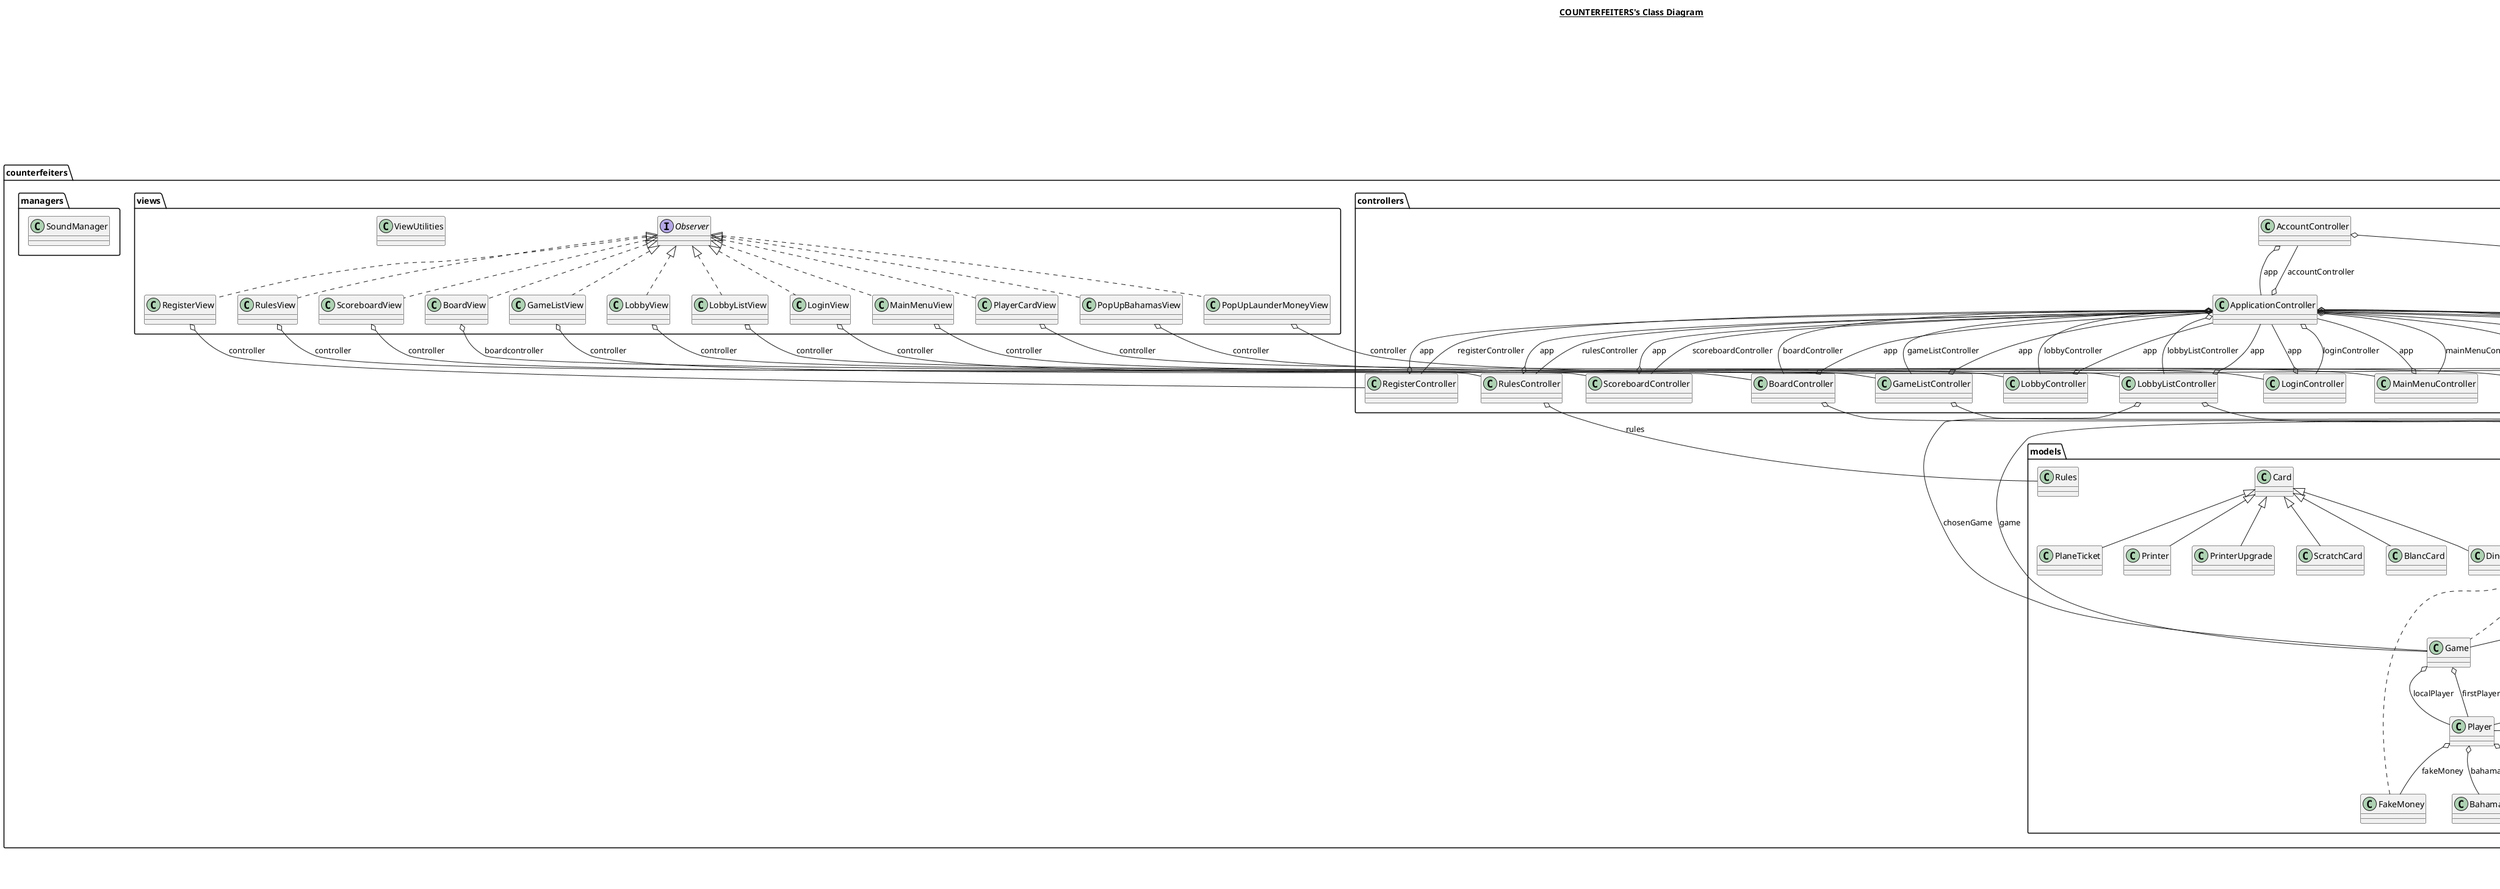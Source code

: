 @startuml

title __COUNTERFEITERS's Class Diagram__\n

  namespace counterfeiters {
    namespace models {
      class counterfeiters.models.Account {
      }
    }
  }
  

  namespace counterfeiters {
    namespace controllers {
      class counterfeiters.controllers.AccountController {
      }
    }
  }
  

  namespace counterfeiters {
    namespace models {
      class counterfeiters.models.ActionField {
      }
    }
  }
  

  namespace counterfeiters {
    namespace main {
      class counterfeiters.main.App {
      }
    }
  }
  

  namespace counterfeiters {
    namespace controllers {
      class counterfeiters.controllers.ApplicationController {
      }
    }
  }
  

  namespace counterfeiters {
    namespace models {
      class counterfeiters.models.BahamasBank {
      }
    }
  }
  

  namespace counterfeiters {
    namespace models {
      class counterfeiters.models.BlackMarket {
      }
    }
  }
  

  namespace counterfeiters {
    namespace models {
      class counterfeiters.models.BlancCard {
      }
    }
  }
  

  namespace counterfeiters {
    namespace models {
      class counterfeiters.models.Board {
      }
    }
  }
  

  namespace counterfeiters {
    namespace controllers {
      class counterfeiters.controllers.BoardController {
      }
    }
  }
  

  namespace counterfeiters {
    namespace views {
      class counterfeiters.views.BoardView {
      }
    }
  }
  

  namespace counterfeiters {
    namespace models {
      class counterfeiters.models.Card {
      }
    }
  }
  

  namespace counterfeiters {
    namespace models {
      class counterfeiters.models.Diner {
      }
    }
  }
  

  namespace counterfeiters {
    namespace events {
      class counterfeiters.events.EventHandler {
      }
    }
  }
  

  namespace counterfeiters {
    namespace events {
      interface counterfeiters.events.EventListener {
      }
    }
  }
  

  namespace counterfeiters {
    namespace models {
      class counterfeiters.models.FakeMoney {
      }
    }
  }
  

  namespace counterfeiters {
    namespace models {
      class counterfeiters.models.FirebaseModel {
      }
    }
  }
  

  namespace counterfeiters {
    namespace firebase {
      class counterfeiters.firebase.FirebaseService {
      }
    }
  }
  

  namespace counterfeiters {
    namespace models {
      class counterfeiters.models.FirstPlayerPawn {
      }
    }
  }
  

  namespace counterfeiters {
    namespace models {
      class counterfeiters.models.Game {
      }
    }
  }
  

  namespace counterfeiters {
    namespace controllers {
      class counterfeiters.controllers.GameController {
      }
    }
  }
  

  namespace counterfeiters {
    namespace controllers {
      class counterfeiters.controllers.GameListController {
      }
    }
  }
  

  namespace counterfeiters {
    namespace views {
      class counterfeiters.views.GameListView {
      }
    }
  }
  

  namespace counterfeiters {
    namespace models {
      class counterfeiters.models.Henchman {
      }
    }
  }
  

  namespace counterfeiters {
    namespace controllers {
      class counterfeiters.controllers.LobbyController {
      }
    }
  }
  

  namespace counterfeiters {
    namespace controllers {
      class counterfeiters.controllers.LobbyListController {
      }
    }
  }
  

  namespace counterfeiters {
    namespace views {
      class counterfeiters.views.LobbyListView {
      }
    }
  }
  

  namespace counterfeiters {
    namespace views {
      class counterfeiters.views.LobbyView {
      }
    }
  }
  

  namespace counterfeiters {
    namespace controllers {
      class counterfeiters.controllers.LoginController {
      }
    }
  }
  

  namespace counterfeiters {
    namespace views {
      class counterfeiters.views.LoginView {
      }
    }
  }
  

  namespace counterfeiters {
    namespace controllers {
      class counterfeiters.controllers.MainMenuController {
      }
    }
  }
  

  namespace counterfeiters {
    namespace views {
      class counterfeiters.views.MainMenuView {
      }
    }
  }
  

  namespace counterfeiters {
    namespace models {
      enum MoneyType {
      }
    }
  }
  

  namespace counterfeiters {
    namespace models {
      interface counterfeiters.models.Observable {
      }
    }
  }
  

  namespace counterfeiters {
    namespace views {
      interface counterfeiters.views.Observer {
      }
    }
  }
  

  namespace counterfeiters {
    namespace models {
      class counterfeiters.models.PlaneTicket {
      }
    }
  }
  

  namespace counterfeiters {
    namespace models {
      class counterfeiters.models.Player {
      }
    }
  }
  

  namespace counterfeiters {
    namespace controllers {
      class counterfeiters.controllers.PlayerCardController {
      }
    }
  }
  

  namespace counterfeiters {
    namespace views {
      class counterfeiters.views.PlayerCardView {
      }
    }
  }
  

  namespace counterfeiters {
    namespace models {
      class counterfeiters.models.PolicePawn {
      }
    }
  }
  

  namespace counterfeiters {
    namespace controllers {
      class counterfeiters.controllers.PopUpBahamasController {
      }
    }
  }
  

  namespace counterfeiters {
    namespace views {
      class counterfeiters.views.PopUpBahamasView {
      }
    }
  }
  

  namespace counterfeiters {
    namespace controllers {
      class counterfeiters.controllers.PopUpLaunderMoneyController {
      }
    }
  }
  

  namespace counterfeiters {
    namespace views {
      class counterfeiters.views.PopUpLaunderMoneyView {
      }
    }
  }
  

  namespace counterfeiters {
    namespace models {
      class counterfeiters.models.Printer {
      }
    }
  }
  

  namespace counterfeiters {
    namespace models {
      class counterfeiters.models.PrinterUpgrade {
      }
    }
  }
  

  namespace counterfeiters {
    namespace models {
      class counterfeiters.models.RealMoney {
      }
    }
  }
  

  namespace counterfeiters {
    namespace controllers {
      class counterfeiters.controllers.RegisterController {
      }
    }
  }
  

  namespace counterfeiters {
    namespace views {
      class counterfeiters.views.RegisterView {
      }
    }
  }
  

  namespace counterfeiters {
    namespace models {
      class counterfeiters.models.Rules {
      }
    }
  }
  

  namespace counterfeiters {
    namespace controllers {
      class counterfeiters.controllers.RulesController {
      }
    }
  }
  

  namespace counterfeiters {
    namespace views {
      class counterfeiters.views.RulesView {
      }
    }
  }
  

  namespace counterfeiters {
    namespace controllers {
      class counterfeiters.controllers.ScoreboardController {
      }
    }
  }
  

  namespace counterfeiters {
    namespace views {
      class counterfeiters.views.ScoreboardView {
      }
    }
  }
  

  namespace counterfeiters {
    namespace models {
      class counterfeiters.models.ScratchCard {
      }
    }
  }
  

  namespace counterfeiters {
    namespace managers {
      class counterfeiters.managers.SoundManager {
      }
    }
  }
  

  namespace counterfeiters {
    namespace views {
      class counterfeiters.views.ViewUtilities {
      }
    }
  }
  

  counterfeiters.models.Account .up.|> counterfeiters.models.Observable
  counterfeiters.controllers.AccountController o-- counterfeiters.controllers.ApplicationController : app
  counterfeiters.controllers.AccountController o-- counterfeiters.models.Account : account
  counterfeiters.main.App -up-|> javafx.application.Application
  counterfeiters.controllers.ApplicationController o-- counterfeiters.controllers.MainMenuController : mainMenuController
  counterfeiters.controllers.ApplicationController o-- counterfeiters.controllers.LoginController : loginController
  counterfeiters.controllers.ApplicationController o-- counterfeiters.controllers.RegisterController : registerController
  counterfeiters.controllers.ApplicationController o-- counterfeiters.controllers.LobbyController : lobbyController
  counterfeiters.controllers.ApplicationController o-- counterfeiters.controllers.LobbyListController : lobbyListController
  counterfeiters.controllers.ApplicationController o-- counterfeiters.controllers.ScoreboardController : scoreboardController
  counterfeiters.controllers.ApplicationController o-- counterfeiters.controllers.BoardController : boardController
  counterfeiters.controllers.ApplicationController o-- counterfeiters.controllers.GameController : gameController
  counterfeiters.controllers.ApplicationController o-- counterfeiters.controllers.RulesController : rulesController
  counterfeiters.controllers.ApplicationController o-- counterfeiters.controllers.AccountController : accountController
  counterfeiters.controllers.ApplicationController o-- counterfeiters.controllers.GameListController : gameListController
  counterfeiters.controllers.ApplicationController o-- counterfeiters.controllers.PopUpLaunderMoneyController : popUpLaunderMoneyController
  counterfeiters.controllers.ApplicationController o-- counterfeiters.controllers.PopUpBahamasController : popUpBahamasController
  counterfeiters.controllers.ApplicationController o-- counterfeiters.controllers.PlayerCardController : playerCardController
  counterfeiters.models.BahamasBank .up.|> counterfeiters.models.Observable
  counterfeiters.models.BlackMarket .up.|> counterfeiters.events.EventListener
  counterfeiters.models.BlancCard -up-|> counterfeiters.models.Card
  counterfeiters.models.Board .up.|> counterfeiters.models.Observable
  counterfeiters.models.Board .up.|> counterfeiters.events.EventListener
  counterfeiters.models.Board o-- counterfeiters.models.BlackMarket : blackmarket
  counterfeiters.models.Board o-- counterfeiters.models.PolicePawn : policePawn
  counterfeiters.models.Board o-- counterfeiters.models.FirstPlayerPawn : firstPlayerPawn
  counterfeiters.models.Board o-- counterfeiters.models.Game : game
  counterfeiters.controllers.BoardController o-- counterfeiters.controllers.ApplicationController : app
  counterfeiters.controllers.BoardController o-- counterfeiters.models.Board : board
  counterfeiters.views.BoardView .up.|> counterfeiters.views.Observer
  counterfeiters.views.BoardView o-- counterfeiters.controllers.BoardController : boardcontroller
  counterfeiters.models.Diner -up-|> counterfeiters.models.Card
  counterfeiters.models.FakeMoney .up.|> counterfeiters.models.Observable
  counterfeiters.models.FirebaseModel .up.|> counterfeiters.models.Observable
  counterfeiters.models.FirebaseModel o-- counterfeiters.firebase.FirebaseService : fb
  counterfeiters.models.FirstPlayerPawn .up.|> counterfeiters.events.EventListener
  counterfeiters.models.FirstPlayerPawn o-- counterfeiters.models.Player : firstPlayer
  counterfeiters.models.FirstPlayerPawn o-- counterfeiters.models.Player : nextFirstPlayer
  counterfeiters.models.Game .up.|> counterfeiters.models.Observable
  counterfeiters.models.Game o-- counterfeiters.models.Player : firstPlayer
  counterfeiters.models.Game o-- counterfeiters.models.Player : localPlayer
  counterfeiters.controllers.GameController o-- counterfeiters.controllers.ApplicationController : app
  counterfeiters.controllers.GameController o-- counterfeiters.models.Game : game
  counterfeiters.controllers.GameListController o-- counterfeiters.controllers.ApplicationController : app
  counterfeiters.controllers.GameListController o-- counterfeiters.models.FirebaseModel : firebaseModel
  counterfeiters.views.GameListView .up.|> counterfeiters.views.Observer
  counterfeiters.views.GameListView o-- counterfeiters.controllers.GameListController : controller
  counterfeiters.controllers.LobbyController o-- counterfeiters.controllers.ApplicationController : app
  counterfeiters.controllers.LobbyListController o-- counterfeiters.controllers.ApplicationController : app
  counterfeiters.controllers.LobbyListController o-- counterfeiters.models.FirebaseModel : firebaseModel
  counterfeiters.controllers.LobbyListController o-- counterfeiters.models.Game : chosenGame
  counterfeiters.views.LobbyListView .up.|> counterfeiters.views.Observer
  counterfeiters.views.LobbyListView o-- counterfeiters.controllers.LobbyListController : controller
  counterfeiters.views.LobbyView .up.|> counterfeiters.views.Observer
  counterfeiters.views.LobbyView o-- counterfeiters.controllers.LobbyController : controller
  counterfeiters.controllers.LoginController o-- counterfeiters.controllers.ApplicationController : app
  counterfeiters.views.LoginView .up.|> counterfeiters.views.Observer
  counterfeiters.views.LoginView o-- counterfeiters.controllers.LoginController : controller
  counterfeiters.controllers.MainMenuController o-- counterfeiters.controllers.ApplicationController : app
  counterfeiters.views.MainMenuView .up.|> counterfeiters.views.Observer
  counterfeiters.views.MainMenuView o-- counterfeiters.controllers.MainMenuController : controller
  counterfeiters.models.PlaneTicket -up-|> counterfeiters.models.Card
  counterfeiters.models.Player o-- counterfeiters.models.FakeMoney : fakeMoney
  counterfeiters.models.Player o-- counterfeiters.models.RealMoney : realMoney
  counterfeiters.models.Player o-- counterfeiters.models.BahamasBank : bahamasBank
  counterfeiters.controllers.PlayerCardController o-- counterfeiters.controllers.ApplicationController : app
  counterfeiters.views.PlayerCardView .up.|> counterfeiters.views.Observer
  counterfeiters.views.PlayerCardView o-- counterfeiters.controllers.PlayerCardController : controller
  counterfeiters.controllers.PopUpBahamasController o-- counterfeiters.controllers.ApplicationController : app
  counterfeiters.views.PopUpBahamasView .up.|> counterfeiters.views.Observer
  counterfeiters.views.PopUpBahamasView o-- counterfeiters.controllers.PopUpBahamasController : controller
  counterfeiters.controllers.PopUpLaunderMoneyController o-- counterfeiters.controllers.ApplicationController : app
  counterfeiters.controllers.PopUpLaunderMoneyController o-- counterfeiters.controllers.PopUpLaunderMoneyController.LaunderType : type
  counterfeiters.views.PopUpLaunderMoneyView .up.|> counterfeiters.views.Observer
  counterfeiters.views.PopUpLaunderMoneyView o-- counterfeiters.controllers.PopUpLaunderMoneyController : controller
  counterfeiters.models.Printer -up-|> counterfeiters.models.Card
  counterfeiters.models.PrinterUpgrade -up-|> counterfeiters.models.Card
  counterfeiters.models.PrinterUpgrade o-- counterfeiters.models.PrinterUpgrade.UpgradeType : type
  counterfeiters.models.RealMoney .up.|> counterfeiters.models.Observable
  counterfeiters.controllers.RegisterController o-- counterfeiters.controllers.ApplicationController : app
  counterfeiters.views.RegisterView .up.|> counterfeiters.views.Observer
  counterfeiters.views.RegisterView o-- counterfeiters.controllers.RegisterController : controller
  counterfeiters.controllers.RulesController o-- counterfeiters.controllers.ApplicationController : app
  counterfeiters.controllers.RulesController o-- counterfeiters.models.Rules : rules
  counterfeiters.views.RulesView .up.|> counterfeiters.views.Observer
  counterfeiters.views.RulesView o-- counterfeiters.controllers.RulesController : controller
  counterfeiters.controllers.ScoreboardController o-- counterfeiters.controllers.ApplicationController : app
  counterfeiters.views.ScoreboardView .up.|> counterfeiters.views.Observer
  counterfeiters.views.ScoreboardView o-- counterfeiters.controllers.ScoreboardController : controller
  counterfeiters.models.ScratchCard -up-|> counterfeiters.models.Card


right footer


PlantUML diagram generated by SketchIt! (https://bitbucket.org/pmesmeur/sketch.it)
For more information about this tool, please contact philippe.mesmeur@gmail.com
endfooter

@enduml
